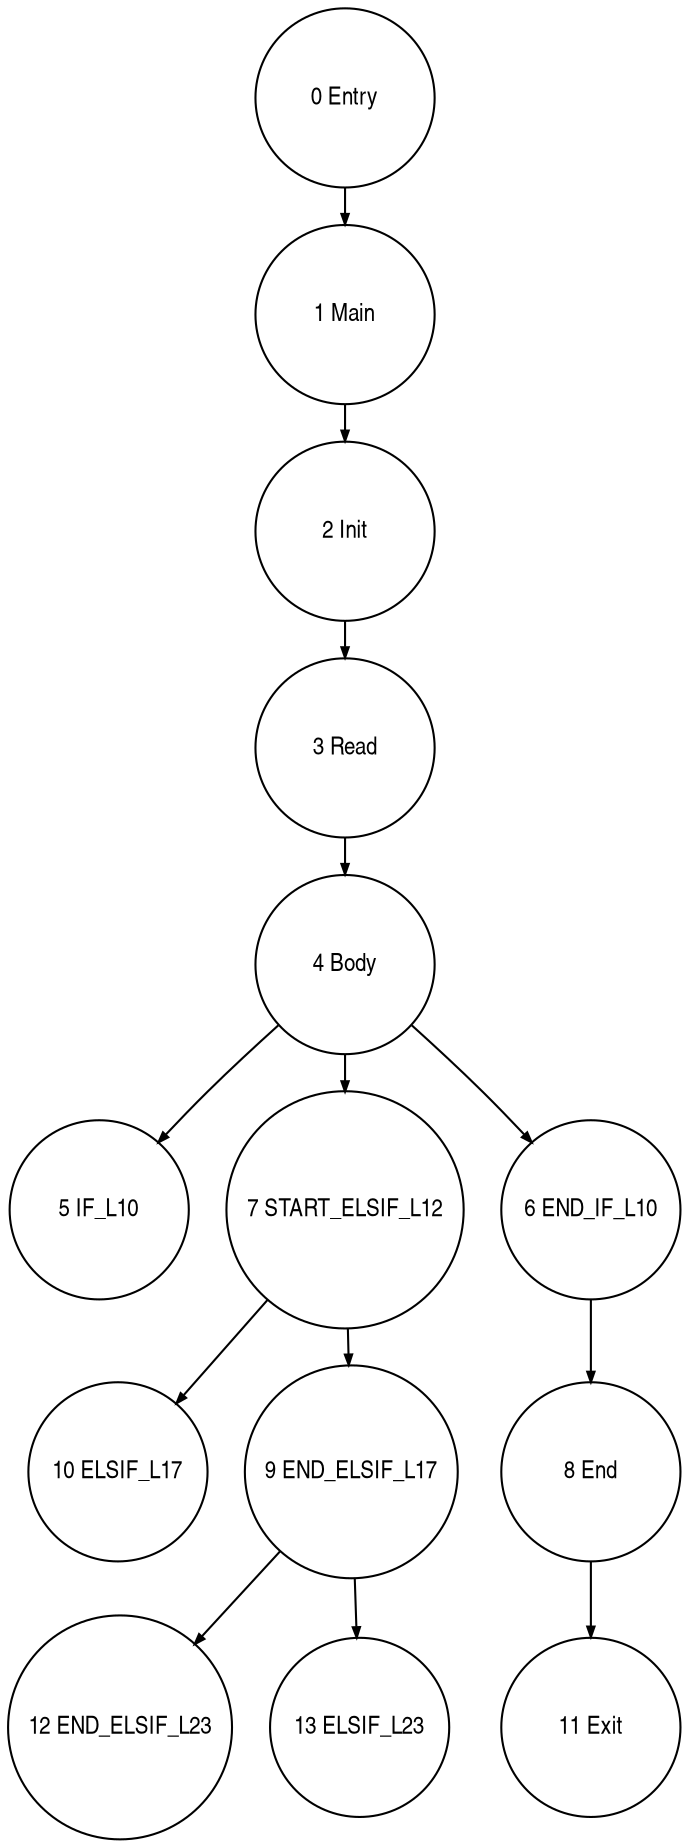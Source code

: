 digraph G {
  ranksep=.25;
  edge [arrowsize=.5]
  node [shape=circle, fontname="ArialNarrow",
        fontsize=12,  height=1.2];
  "10 ELSIF_L17"; "0 Entry"; "2 Init"; "5 IF_L10"; "1 Main"; "11 Exit"; "12 END_ELSIF_L23"; "4 Body"; "3 Read"; "7 START_ELSIF_L12"; "8 End"; "6 END_IF_L10"; "13 ELSIF_L23"; "9 END_ELSIF_L17"; 
  "9 END_ELSIF_L17" -> "12 END_ELSIF_L23";
  "9 END_ELSIF_L17" -> "13 ELSIF_L23";
  "3 Read" -> "4 Body";
  "6 END_IF_L10" -> "8 End";
  "2 Init" -> "3 Read";
  "0 Entry" -> "1 Main";
  "7 START_ELSIF_L12" -> "9 END_ELSIF_L17";
  "7 START_ELSIF_L12" -> "10 ELSIF_L17";
  "8 End" -> "11 Exit";
  "1 Main" -> "2 Init";
  "4 Body" -> "5 IF_L10";
  "4 Body" -> "6 END_IF_L10";
  "4 Body" -> "7 START_ELSIF_L12";
}
